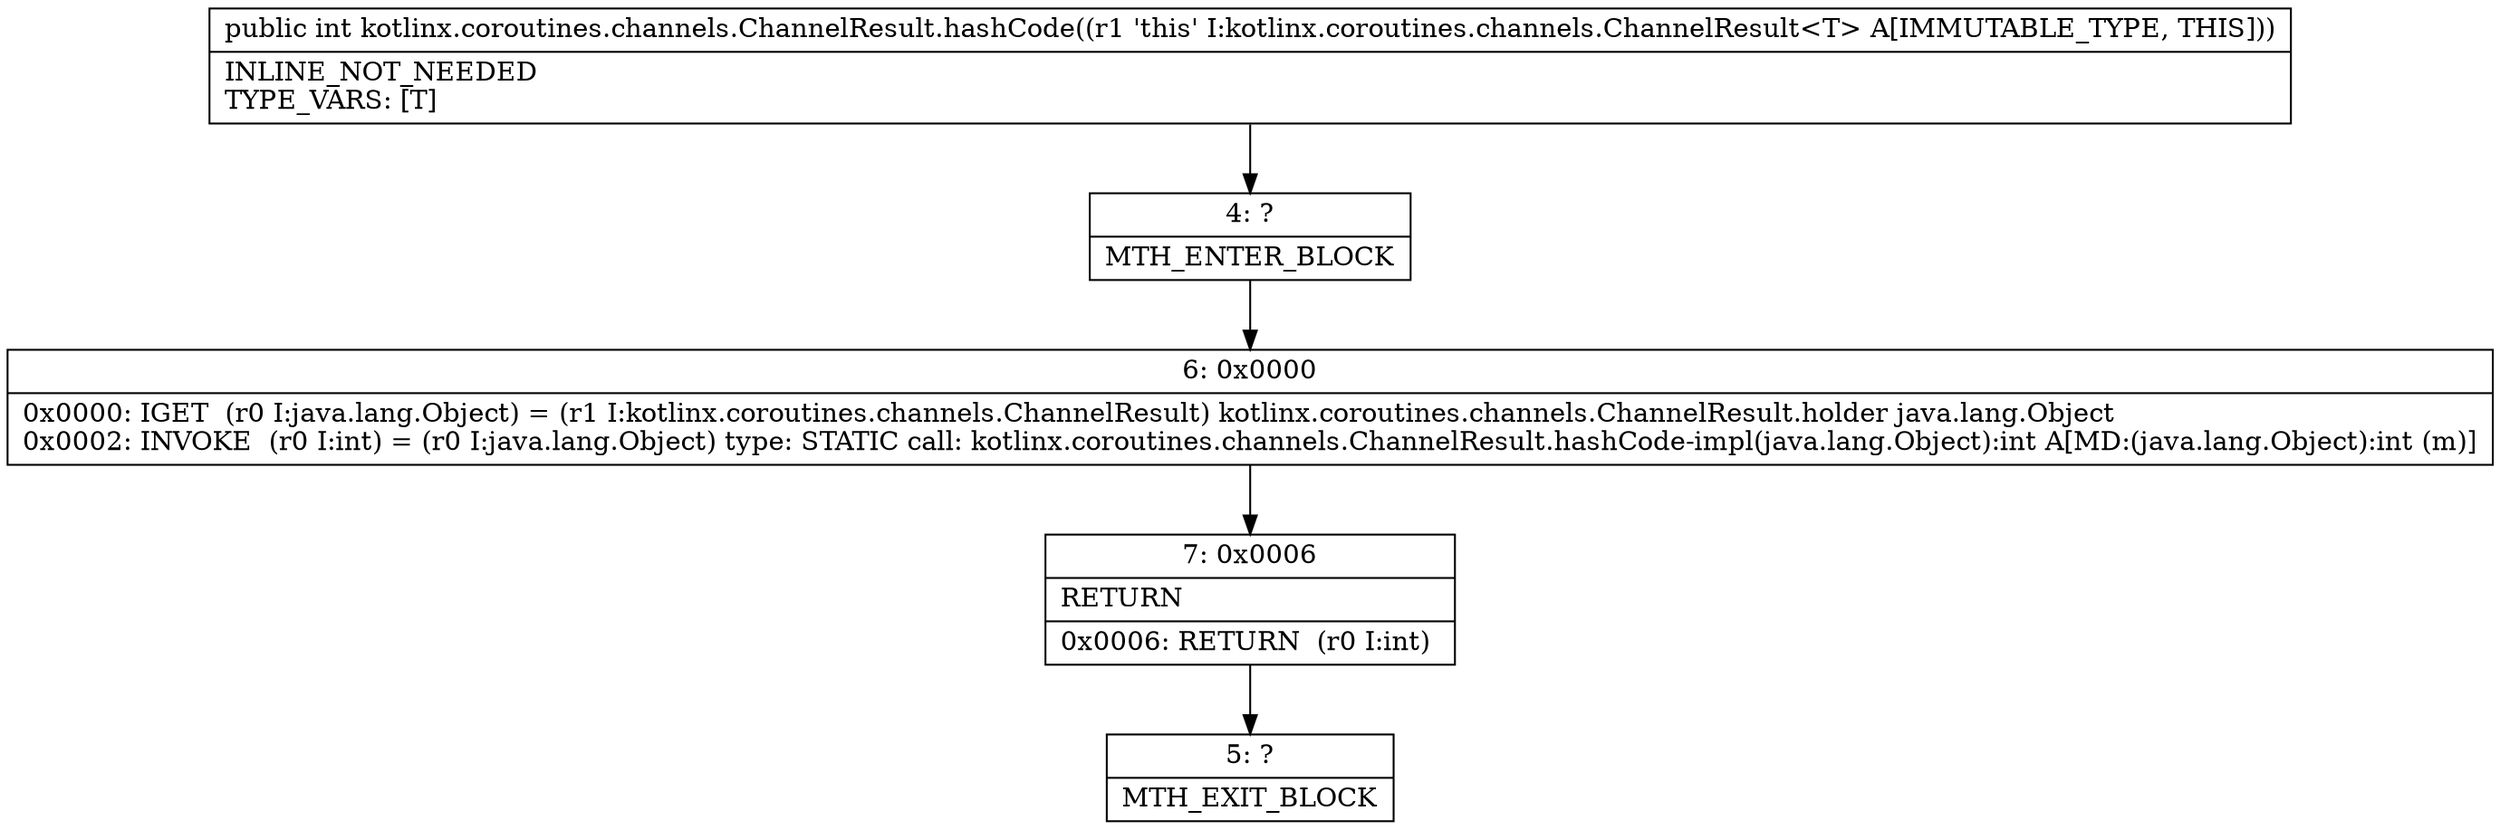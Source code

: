 digraph "CFG forkotlinx.coroutines.channels.ChannelResult.hashCode()I" {
Node_4 [shape=record,label="{4\:\ ?|MTH_ENTER_BLOCK\l}"];
Node_6 [shape=record,label="{6\:\ 0x0000|0x0000: IGET  (r0 I:java.lang.Object) = (r1 I:kotlinx.coroutines.channels.ChannelResult) kotlinx.coroutines.channels.ChannelResult.holder java.lang.Object \l0x0002: INVOKE  (r0 I:int) = (r0 I:java.lang.Object) type: STATIC call: kotlinx.coroutines.channels.ChannelResult.hashCode\-impl(java.lang.Object):int A[MD:(java.lang.Object):int (m)]\l}"];
Node_7 [shape=record,label="{7\:\ 0x0006|RETURN\l|0x0006: RETURN  (r0 I:int) \l}"];
Node_5 [shape=record,label="{5\:\ ?|MTH_EXIT_BLOCK\l}"];
MethodNode[shape=record,label="{public int kotlinx.coroutines.channels.ChannelResult.hashCode((r1 'this' I:kotlinx.coroutines.channels.ChannelResult\<T\> A[IMMUTABLE_TYPE, THIS]))  | INLINE_NOT_NEEDED\lTYPE_VARS: [T]\l}"];
MethodNode -> Node_4;Node_4 -> Node_6;
Node_6 -> Node_7;
Node_7 -> Node_5;
}

